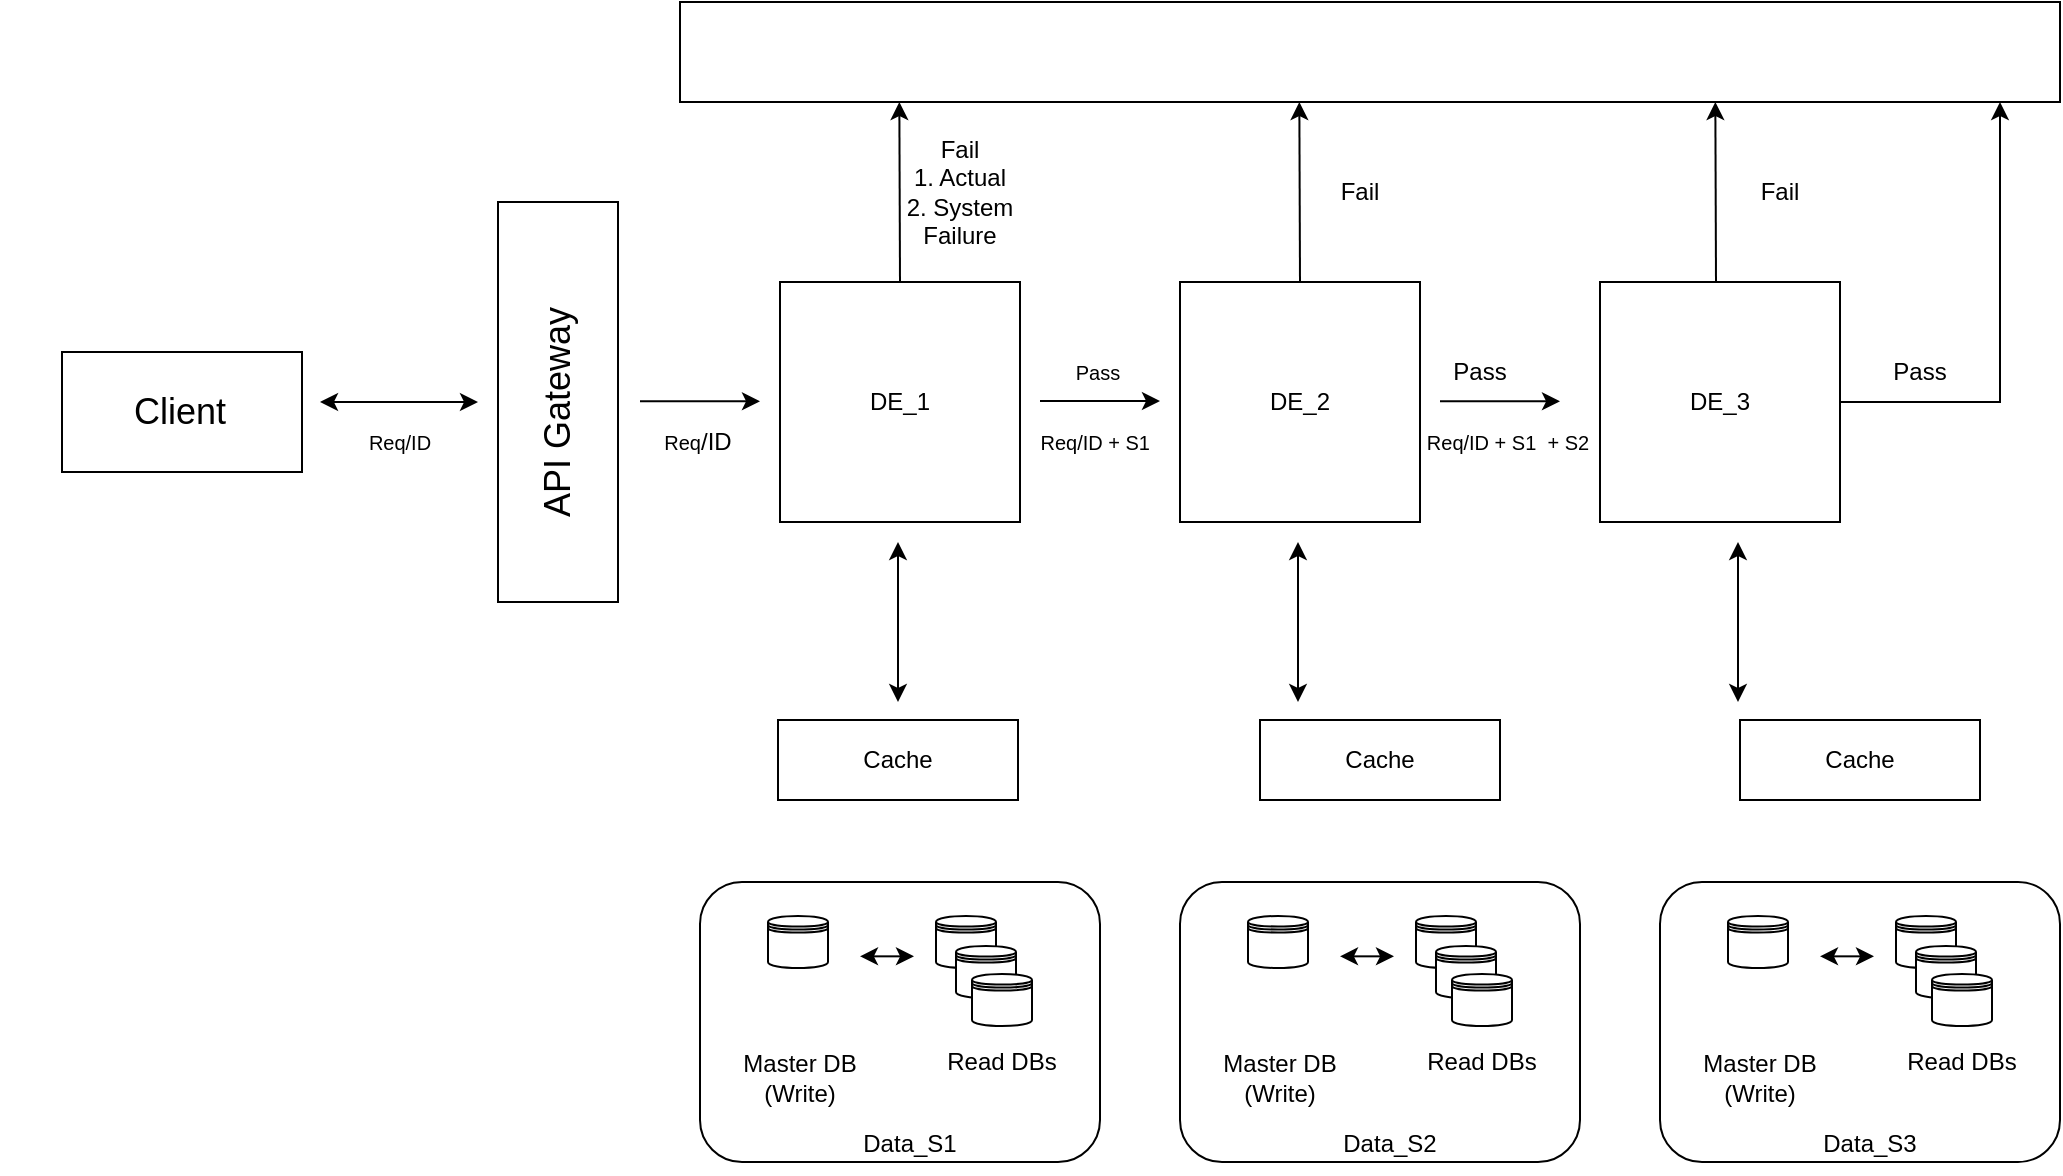 <mxfile version="21.5.0" type="github">
  <diagram name="Page-1" id="6Y0P250KfrOHETSSXVVm">
    <mxGraphModel dx="993" dy="684" grid="1" gridSize="10" guides="1" tooltips="1" connect="1" arrows="1" fold="1" page="1" pageScale="1" pageWidth="1800" pageHeight="800" math="0" shadow="0">
      <root>
        <mxCell id="0" />
        <mxCell id="1" parent="0" />
        <mxCell id="clRIjmDs6BeYKeaNwXn5-64" value="" style="rounded=1;whiteSpace=wrap;html=1;" vertex="1" parent="1">
          <mxGeometry x="600" y="560" width="200" height="140" as="geometry" />
        </mxCell>
        <mxCell id="clRIjmDs6BeYKeaNwXn5-1" value="" style="whiteSpace=wrap;html=1;aspect=fixed;" vertex="1" parent="1">
          <mxGeometry x="640" y="260" width="120" height="120" as="geometry" />
        </mxCell>
        <mxCell id="clRIjmDs6BeYKeaNwXn5-2" value="" style="whiteSpace=wrap;html=1;aspect=fixed;" vertex="1" parent="1">
          <mxGeometry x="840" y="260" width="120" height="120" as="geometry" />
        </mxCell>
        <mxCell id="clRIjmDs6BeYKeaNwXn5-3" value="" style="whiteSpace=wrap;html=1;aspect=fixed;" vertex="1" parent="1">
          <mxGeometry x="1050" y="260" width="120" height="120" as="geometry" />
        </mxCell>
        <mxCell id="clRIjmDs6BeYKeaNwXn5-4" value="" style="shape=datastore;whiteSpace=wrap;html=1;" vertex="1" parent="1">
          <mxGeometry x="634" y="577" width="30" height="26" as="geometry" />
        </mxCell>
        <mxCell id="clRIjmDs6BeYKeaNwXn5-7" value="DE_1" style="text;html=1;strokeColor=none;fillColor=none;align=center;verticalAlign=middle;whiteSpace=wrap;rounded=0;" vertex="1" parent="1">
          <mxGeometry x="670" y="305" width="60" height="30" as="geometry" />
        </mxCell>
        <mxCell id="clRIjmDs6BeYKeaNwXn5-8" value="DE_2" style="text;html=1;strokeColor=none;fillColor=none;align=center;verticalAlign=middle;whiteSpace=wrap;rounded=0;" vertex="1" parent="1">
          <mxGeometry x="870" y="305" width="60" height="30" as="geometry" />
        </mxCell>
        <mxCell id="clRIjmDs6BeYKeaNwXn5-9" value="DE_3" style="text;html=1;strokeColor=none;fillColor=none;align=center;verticalAlign=middle;whiteSpace=wrap;rounded=0;" vertex="1" parent="1">
          <mxGeometry x="1080" y="305" width="60" height="30" as="geometry" />
        </mxCell>
        <mxCell id="clRIjmDs6BeYKeaNwXn5-20" value="" style="rounded=0;whiteSpace=wrap;html=1;" vertex="1" parent="1">
          <mxGeometry x="590" y="120" width="690" height="50" as="geometry" />
        </mxCell>
        <mxCell id="clRIjmDs6BeYKeaNwXn5-21" value="" style="endArrow=classic;html=1;rounded=0;" edge="1" parent="1">
          <mxGeometry width="50" height="50" relative="1" as="geometry">
            <mxPoint x="770" y="319.5" as="sourcePoint" />
            <mxPoint x="830" y="319.5" as="targetPoint" />
          </mxGeometry>
        </mxCell>
        <mxCell id="clRIjmDs6BeYKeaNwXn5-22" value="" style="endArrow=classic;html=1;rounded=0;" edge="1" parent="1">
          <mxGeometry width="50" height="50" relative="1" as="geometry">
            <mxPoint x="970" y="319.67" as="sourcePoint" />
            <mxPoint x="1030" y="319.67" as="targetPoint" />
          </mxGeometry>
        </mxCell>
        <mxCell id="clRIjmDs6BeYKeaNwXn5-23" value="" style="endArrow=classic;html=1;rounded=0;exitX=0.5;exitY=0;exitDx=0;exitDy=0;" edge="1" parent="1" source="clRIjmDs6BeYKeaNwXn5-1">
          <mxGeometry width="50" height="50" relative="1" as="geometry">
            <mxPoint x="699.67" y="230" as="sourcePoint" />
            <mxPoint x="699.67" y="170" as="targetPoint" />
          </mxGeometry>
        </mxCell>
        <mxCell id="clRIjmDs6BeYKeaNwXn5-24" value="" style="endArrow=classic;html=1;rounded=0;exitX=0.5;exitY=0;exitDx=0;exitDy=0;" edge="1" parent="1">
          <mxGeometry width="50" height="50" relative="1" as="geometry">
            <mxPoint x="900" y="260" as="sourcePoint" />
            <mxPoint x="899.67" y="170" as="targetPoint" />
          </mxGeometry>
        </mxCell>
        <mxCell id="clRIjmDs6BeYKeaNwXn5-25" value="" style="endArrow=classic;html=1;rounded=0;exitX=0.5;exitY=0;exitDx=0;exitDy=0;" edge="1" parent="1">
          <mxGeometry width="50" height="50" relative="1" as="geometry">
            <mxPoint x="1108" y="260" as="sourcePoint" />
            <mxPoint x="1107.67" y="170" as="targetPoint" />
          </mxGeometry>
        </mxCell>
        <mxCell id="clRIjmDs6BeYKeaNwXn5-26" value="&lt;font style=&quot;font-size: 10px;&quot;&gt;Pass&lt;/font&gt;" style="text;html=1;strokeColor=none;fillColor=none;align=center;verticalAlign=middle;whiteSpace=wrap;rounded=0;" vertex="1" parent="1">
          <mxGeometry x="769" y="290" width="60" height="30" as="geometry" />
        </mxCell>
        <mxCell id="clRIjmDs6BeYKeaNwXn5-27" value="Pass" style="text;html=1;strokeColor=none;fillColor=none;align=center;verticalAlign=middle;whiteSpace=wrap;rounded=0;" vertex="1" parent="1">
          <mxGeometry x="960" y="290" width="60" height="30" as="geometry" />
        </mxCell>
        <mxCell id="clRIjmDs6BeYKeaNwXn5-28" value="Fail&lt;br&gt;1. Actual&lt;br&gt;2. System Failure" style="text;html=1;strokeColor=none;fillColor=none;align=center;verticalAlign=middle;whiteSpace=wrap;rounded=0;" vertex="1" parent="1">
          <mxGeometry x="700" y="200" width="60" height="30" as="geometry" />
        </mxCell>
        <mxCell id="clRIjmDs6BeYKeaNwXn5-29" value="Fail" style="text;html=1;strokeColor=none;fillColor=none;align=center;verticalAlign=middle;whiteSpace=wrap;rounded=0;" vertex="1" parent="1">
          <mxGeometry x="900" y="200" width="60" height="30" as="geometry" />
        </mxCell>
        <mxCell id="clRIjmDs6BeYKeaNwXn5-30" value="Fail" style="text;html=1;strokeColor=none;fillColor=none;align=center;verticalAlign=middle;whiteSpace=wrap;rounded=0;" vertex="1" parent="1">
          <mxGeometry x="1110" y="200" width="60" height="30" as="geometry" />
        </mxCell>
        <mxCell id="clRIjmDs6BeYKeaNwXn5-31" value="" style="endArrow=classic;html=1;rounded=0;exitX=1;exitY=0.5;exitDx=0;exitDy=0;" edge="1" parent="1" source="clRIjmDs6BeYKeaNwXn5-3">
          <mxGeometry width="50" height="50" relative="1" as="geometry">
            <mxPoint x="1220" y="260" as="sourcePoint" />
            <mxPoint x="1250" y="170" as="targetPoint" />
            <Array as="points">
              <mxPoint x="1250" y="320" />
            </Array>
          </mxGeometry>
        </mxCell>
        <mxCell id="clRIjmDs6BeYKeaNwXn5-32" value="Pass" style="text;html=1;strokeColor=none;fillColor=none;align=center;verticalAlign=middle;whiteSpace=wrap;rounded=0;" vertex="1" parent="1">
          <mxGeometry x="1180" y="290" width="60" height="30" as="geometry" />
        </mxCell>
        <mxCell id="clRIjmDs6BeYKeaNwXn5-33" value="" style="rounded=0;whiteSpace=wrap;html=1;rotation=90;" vertex="1" parent="1">
          <mxGeometry x="429" y="290" width="200" height="60" as="geometry" />
        </mxCell>
        <mxCell id="clRIjmDs6BeYKeaNwXn5-34" value="&lt;span style=&quot;font-size: 18px;&quot;&gt;API Gateway&lt;/span&gt;" style="text;html=1;strokeColor=none;fillColor=none;align=center;verticalAlign=middle;whiteSpace=wrap;rounded=0;rotation=-90;" vertex="1" parent="1">
          <mxGeometry x="454" y="310" width="150" height="30" as="geometry" />
        </mxCell>
        <mxCell id="clRIjmDs6BeYKeaNwXn5-37" value="" style="group" vertex="1" connectable="0" parent="1">
          <mxGeometry x="250" y="295" width="150" height="60" as="geometry" />
        </mxCell>
        <mxCell id="clRIjmDs6BeYKeaNwXn5-39" value="" style="group" vertex="1" connectable="0" parent="clRIjmDs6BeYKeaNwXn5-37">
          <mxGeometry x="30" width="120" height="60" as="geometry" />
        </mxCell>
        <mxCell id="clRIjmDs6BeYKeaNwXn5-36" value="" style="rounded=0;whiteSpace=wrap;html=1;" vertex="1" parent="clRIjmDs6BeYKeaNwXn5-39">
          <mxGeometry x="1" width="120" height="60" as="geometry" />
        </mxCell>
        <mxCell id="clRIjmDs6BeYKeaNwXn5-35" value="&lt;font style=&quot;font-size: 18px;&quot;&gt;Client&lt;/font&gt;" style="text;html=1;strokeColor=none;fillColor=none;align=center;verticalAlign=middle;whiteSpace=wrap;rounded=0;" vertex="1" parent="clRIjmDs6BeYKeaNwXn5-39">
          <mxGeometry x="30" y="15" width="60" height="30" as="geometry" />
        </mxCell>
        <mxCell id="clRIjmDs6BeYKeaNwXn5-40" value="" style="endArrow=classic;startArrow=classic;html=1;rounded=0;" edge="1" parent="1">
          <mxGeometry width="50" height="50" relative="1" as="geometry">
            <mxPoint x="410" y="320" as="sourcePoint" />
            <mxPoint x="489" y="320" as="targetPoint" />
          </mxGeometry>
        </mxCell>
        <mxCell id="clRIjmDs6BeYKeaNwXn5-41" value="" style="endArrow=classic;html=1;rounded=0;" edge="1" parent="1">
          <mxGeometry width="50" height="50" relative="1" as="geometry">
            <mxPoint x="570" y="319.64" as="sourcePoint" />
            <mxPoint x="630" y="319.64" as="targetPoint" />
          </mxGeometry>
        </mxCell>
        <mxCell id="clRIjmDs6BeYKeaNwXn5-42" value="" style="rounded=0;whiteSpace=wrap;html=1;" vertex="1" parent="1">
          <mxGeometry x="639" y="479" width="120" height="40" as="geometry" />
        </mxCell>
        <mxCell id="clRIjmDs6BeYKeaNwXn5-43" value="Cache" style="text;html=1;strokeColor=none;fillColor=none;align=center;verticalAlign=middle;whiteSpace=wrap;rounded=0;" vertex="1" parent="1">
          <mxGeometry x="669" y="484" width="60" height="30" as="geometry" />
        </mxCell>
        <mxCell id="clRIjmDs6BeYKeaNwXn5-48" value="" style="endArrow=classic;startArrow=classic;html=1;rounded=0;" edge="1" parent="1">
          <mxGeometry width="50" height="50" relative="1" as="geometry">
            <mxPoint x="699" y="470" as="sourcePoint" />
            <mxPoint x="699" y="390" as="targetPoint" />
          </mxGeometry>
        </mxCell>
        <mxCell id="clRIjmDs6BeYKeaNwXn5-49" value="" style="endArrow=classic;startArrow=classic;html=1;rounded=0;" edge="1" parent="1">
          <mxGeometry width="50" height="50" relative="1" as="geometry">
            <mxPoint x="899" y="470" as="sourcePoint" />
            <mxPoint x="899" y="390" as="targetPoint" />
          </mxGeometry>
        </mxCell>
        <mxCell id="clRIjmDs6BeYKeaNwXn5-50" value="" style="endArrow=classic;startArrow=classic;html=1;rounded=0;" edge="1" parent="1">
          <mxGeometry width="50" height="50" relative="1" as="geometry">
            <mxPoint x="1119" y="470" as="sourcePoint" />
            <mxPoint x="1119" y="390" as="targetPoint" />
          </mxGeometry>
        </mxCell>
        <mxCell id="clRIjmDs6BeYKeaNwXn5-54" value="&lt;font style=&quot;font-size: 10px;&quot;&gt;Req/ID + S1&amp;nbsp;&lt;/font&gt;" style="text;html=1;strokeColor=none;fillColor=none;align=center;verticalAlign=middle;whiteSpace=wrap;rounded=0;" vertex="1" parent="1">
          <mxGeometry x="764" y="325" width="70" height="30" as="geometry" />
        </mxCell>
        <mxCell id="clRIjmDs6BeYKeaNwXn5-55" value="&lt;font style=&quot;font-size: 10px;&quot;&gt;Req&lt;/font&gt;/ID" style="text;html=1;strokeColor=none;fillColor=none;align=center;verticalAlign=middle;whiteSpace=wrap;rounded=0;" vertex="1" parent="1">
          <mxGeometry x="569" y="325" width="60" height="30" as="geometry" />
        </mxCell>
        <mxCell id="clRIjmDs6BeYKeaNwXn5-56" value="&lt;font style=&quot;font-size: 10px;&quot;&gt;Req/ID + S1&amp;nbsp; + S2&lt;/font&gt;" style="text;html=1;strokeColor=none;fillColor=none;align=center;verticalAlign=middle;whiteSpace=wrap;rounded=0;" vertex="1" parent="1">
          <mxGeometry x="958" y="325" width="92" height="30" as="geometry" />
        </mxCell>
        <mxCell id="clRIjmDs6BeYKeaNwXn5-57" value="&lt;font style=&quot;font-size: 10px;&quot;&gt;Req/ID&lt;/font&gt;" style="text;html=1;strokeColor=none;fillColor=none;align=center;verticalAlign=middle;whiteSpace=wrap;rounded=0;" vertex="1" parent="1">
          <mxGeometry x="420" y="325" width="60" height="30" as="geometry" />
        </mxCell>
        <mxCell id="clRIjmDs6BeYKeaNwXn5-58" value="" style="shape=datastore;whiteSpace=wrap;html=1;" vertex="1" parent="1">
          <mxGeometry x="718" y="577" width="30" height="26" as="geometry" />
        </mxCell>
        <mxCell id="clRIjmDs6BeYKeaNwXn5-59" value="" style="shape=datastore;whiteSpace=wrap;html=1;" vertex="1" parent="1">
          <mxGeometry x="728" y="592" width="30" height="26" as="geometry" />
        </mxCell>
        <mxCell id="clRIjmDs6BeYKeaNwXn5-60" value="" style="shape=datastore;whiteSpace=wrap;html=1;" vertex="1" parent="1">
          <mxGeometry x="736" y="606" width="30" height="26" as="geometry" />
        </mxCell>
        <mxCell id="clRIjmDs6BeYKeaNwXn5-61" value="Master DB&lt;br&gt;(Write)" style="text;html=1;strokeColor=none;fillColor=none;align=center;verticalAlign=middle;whiteSpace=wrap;rounded=0;rotation=0;" vertex="1" parent="1">
          <mxGeometry x="620" y="643" width="60" height="30" as="geometry" />
        </mxCell>
        <mxCell id="clRIjmDs6BeYKeaNwXn5-62" value="Read DBs" style="text;html=1;strokeColor=none;fillColor=none;align=center;verticalAlign=middle;whiteSpace=wrap;rounded=0;rotation=0;" vertex="1" parent="1">
          <mxGeometry x="721" y="635" width="60" height="30" as="geometry" />
        </mxCell>
        <mxCell id="clRIjmDs6BeYKeaNwXn5-63" value="" style="endArrow=classic;startArrow=classic;html=1;rounded=0;" edge="1" parent="1">
          <mxGeometry width="50" height="50" relative="1" as="geometry">
            <mxPoint x="680" y="597.17" as="sourcePoint" />
            <mxPoint x="707" y="597.17" as="targetPoint" />
          </mxGeometry>
        </mxCell>
        <mxCell id="clRIjmDs6BeYKeaNwXn5-65" value="Data_S1" style="text;html=1;strokeColor=none;fillColor=none;align=center;verticalAlign=middle;whiteSpace=wrap;rounded=0;rotation=0;" vertex="1" parent="1">
          <mxGeometry x="675" y="676" width="60" height="30" as="geometry" />
        </mxCell>
        <mxCell id="clRIjmDs6BeYKeaNwXn5-84" value="" style="rounded=1;whiteSpace=wrap;html=1;" vertex="1" parent="1">
          <mxGeometry x="840" y="560" width="200" height="140" as="geometry" />
        </mxCell>
        <mxCell id="clRIjmDs6BeYKeaNwXn5-85" value="" style="shape=datastore;whiteSpace=wrap;html=1;" vertex="1" parent="1">
          <mxGeometry x="874" y="577" width="30" height="26" as="geometry" />
        </mxCell>
        <mxCell id="clRIjmDs6BeYKeaNwXn5-86" value="" style="shape=datastore;whiteSpace=wrap;html=1;" vertex="1" parent="1">
          <mxGeometry x="958" y="577" width="30" height="26" as="geometry" />
        </mxCell>
        <mxCell id="clRIjmDs6BeYKeaNwXn5-87" value="" style="shape=datastore;whiteSpace=wrap;html=1;" vertex="1" parent="1">
          <mxGeometry x="968" y="592" width="30" height="26" as="geometry" />
        </mxCell>
        <mxCell id="clRIjmDs6BeYKeaNwXn5-88" value="" style="shape=datastore;whiteSpace=wrap;html=1;" vertex="1" parent="1">
          <mxGeometry x="976" y="606" width="30" height="26" as="geometry" />
        </mxCell>
        <mxCell id="clRIjmDs6BeYKeaNwXn5-89" value="Master DB&lt;br&gt;(Write)" style="text;html=1;strokeColor=none;fillColor=none;align=center;verticalAlign=middle;whiteSpace=wrap;rounded=0;rotation=0;" vertex="1" parent="1">
          <mxGeometry x="860" y="643" width="60" height="30" as="geometry" />
        </mxCell>
        <mxCell id="clRIjmDs6BeYKeaNwXn5-90" value="Read DBs" style="text;html=1;strokeColor=none;fillColor=none;align=center;verticalAlign=middle;whiteSpace=wrap;rounded=0;rotation=0;" vertex="1" parent="1">
          <mxGeometry x="961" y="635" width="60" height="30" as="geometry" />
        </mxCell>
        <mxCell id="clRIjmDs6BeYKeaNwXn5-91" value="" style="endArrow=classic;startArrow=classic;html=1;rounded=0;" edge="1" parent="1">
          <mxGeometry width="50" height="50" relative="1" as="geometry">
            <mxPoint x="920" y="597.17" as="sourcePoint" />
            <mxPoint x="947" y="597.17" as="targetPoint" />
          </mxGeometry>
        </mxCell>
        <mxCell id="clRIjmDs6BeYKeaNwXn5-92" value="Data_S2" style="text;html=1;strokeColor=none;fillColor=none;align=center;verticalAlign=middle;whiteSpace=wrap;rounded=0;rotation=0;" vertex="1" parent="1">
          <mxGeometry x="915" y="676" width="60" height="30" as="geometry" />
        </mxCell>
        <mxCell id="clRIjmDs6BeYKeaNwXn5-93" value="" style="rounded=1;whiteSpace=wrap;html=1;" vertex="1" parent="1">
          <mxGeometry x="1080" y="560" width="200" height="140" as="geometry" />
        </mxCell>
        <mxCell id="clRIjmDs6BeYKeaNwXn5-94" value="" style="shape=datastore;whiteSpace=wrap;html=1;" vertex="1" parent="1">
          <mxGeometry x="1114" y="577" width="30" height="26" as="geometry" />
        </mxCell>
        <mxCell id="clRIjmDs6BeYKeaNwXn5-95" value="" style="shape=datastore;whiteSpace=wrap;html=1;" vertex="1" parent="1">
          <mxGeometry x="1198" y="577" width="30" height="26" as="geometry" />
        </mxCell>
        <mxCell id="clRIjmDs6BeYKeaNwXn5-96" value="" style="shape=datastore;whiteSpace=wrap;html=1;" vertex="1" parent="1">
          <mxGeometry x="1208" y="592" width="30" height="26" as="geometry" />
        </mxCell>
        <mxCell id="clRIjmDs6BeYKeaNwXn5-97" value="" style="shape=datastore;whiteSpace=wrap;html=1;" vertex="1" parent="1">
          <mxGeometry x="1216" y="606" width="30" height="26" as="geometry" />
        </mxCell>
        <mxCell id="clRIjmDs6BeYKeaNwXn5-98" value="Master DB&lt;br&gt;(Write)" style="text;html=1;strokeColor=none;fillColor=none;align=center;verticalAlign=middle;whiteSpace=wrap;rounded=0;rotation=0;" vertex="1" parent="1">
          <mxGeometry x="1100" y="643" width="60" height="30" as="geometry" />
        </mxCell>
        <mxCell id="clRIjmDs6BeYKeaNwXn5-99" value="Read DBs" style="text;html=1;strokeColor=none;fillColor=none;align=center;verticalAlign=middle;whiteSpace=wrap;rounded=0;rotation=0;" vertex="1" parent="1">
          <mxGeometry x="1201" y="635" width="60" height="30" as="geometry" />
        </mxCell>
        <mxCell id="clRIjmDs6BeYKeaNwXn5-100" value="" style="endArrow=classic;startArrow=classic;html=1;rounded=0;" edge="1" parent="1">
          <mxGeometry width="50" height="50" relative="1" as="geometry">
            <mxPoint x="1160" y="597.17" as="sourcePoint" />
            <mxPoint x="1187" y="597.17" as="targetPoint" />
          </mxGeometry>
        </mxCell>
        <mxCell id="clRIjmDs6BeYKeaNwXn5-101" value="Data_S3" style="text;html=1;strokeColor=none;fillColor=none;align=center;verticalAlign=middle;whiteSpace=wrap;rounded=0;rotation=0;" vertex="1" parent="1">
          <mxGeometry x="1155" y="676" width="60" height="30" as="geometry" />
        </mxCell>
        <mxCell id="clRIjmDs6BeYKeaNwXn5-102" value="" style="rounded=0;whiteSpace=wrap;html=1;" vertex="1" parent="1">
          <mxGeometry x="880" y="479" width="120" height="40" as="geometry" />
        </mxCell>
        <mxCell id="clRIjmDs6BeYKeaNwXn5-103" value="Cache" style="text;html=1;strokeColor=none;fillColor=none;align=center;verticalAlign=middle;whiteSpace=wrap;rounded=0;" vertex="1" parent="1">
          <mxGeometry x="910" y="484" width="60" height="30" as="geometry" />
        </mxCell>
        <mxCell id="clRIjmDs6BeYKeaNwXn5-104" value="" style="rounded=0;whiteSpace=wrap;html=1;" vertex="1" parent="1">
          <mxGeometry x="1120" y="479" width="120" height="40" as="geometry" />
        </mxCell>
        <mxCell id="clRIjmDs6BeYKeaNwXn5-105" value="Cache" style="text;html=1;strokeColor=none;fillColor=none;align=center;verticalAlign=middle;whiteSpace=wrap;rounded=0;" vertex="1" parent="1">
          <mxGeometry x="1150" y="484" width="60" height="30" as="geometry" />
        </mxCell>
      </root>
    </mxGraphModel>
  </diagram>
</mxfile>
